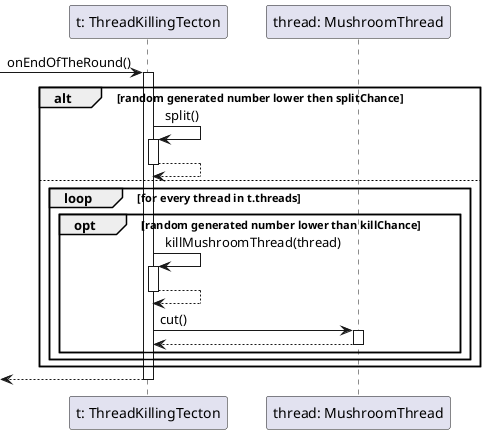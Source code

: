 @startuml endofround_threadkill

participant "t: ThreadKillingTecton" as tecton
participant "thread: MushroomThread" as thread

-> tecton: onEndOfTheRound()
activate tecton

alt random generated number lower then splitChance

	tecton -> tecton: split()
	activate tecton

	tecton --> tecton
	deactivate tecton

else
	loop for every thread in t.threads
		opt random generated number lower than killChance

			tecton -> tecton: killMushroomThread(thread)
			activate tecton

			tecton --> tecton
			deactivate tecton

			tecton -> thread: cut()
			activate thread

			thread --> tecton
			deactivate thread

		end
	end
end

<-- tecton
deactivate tecton
@enduml
